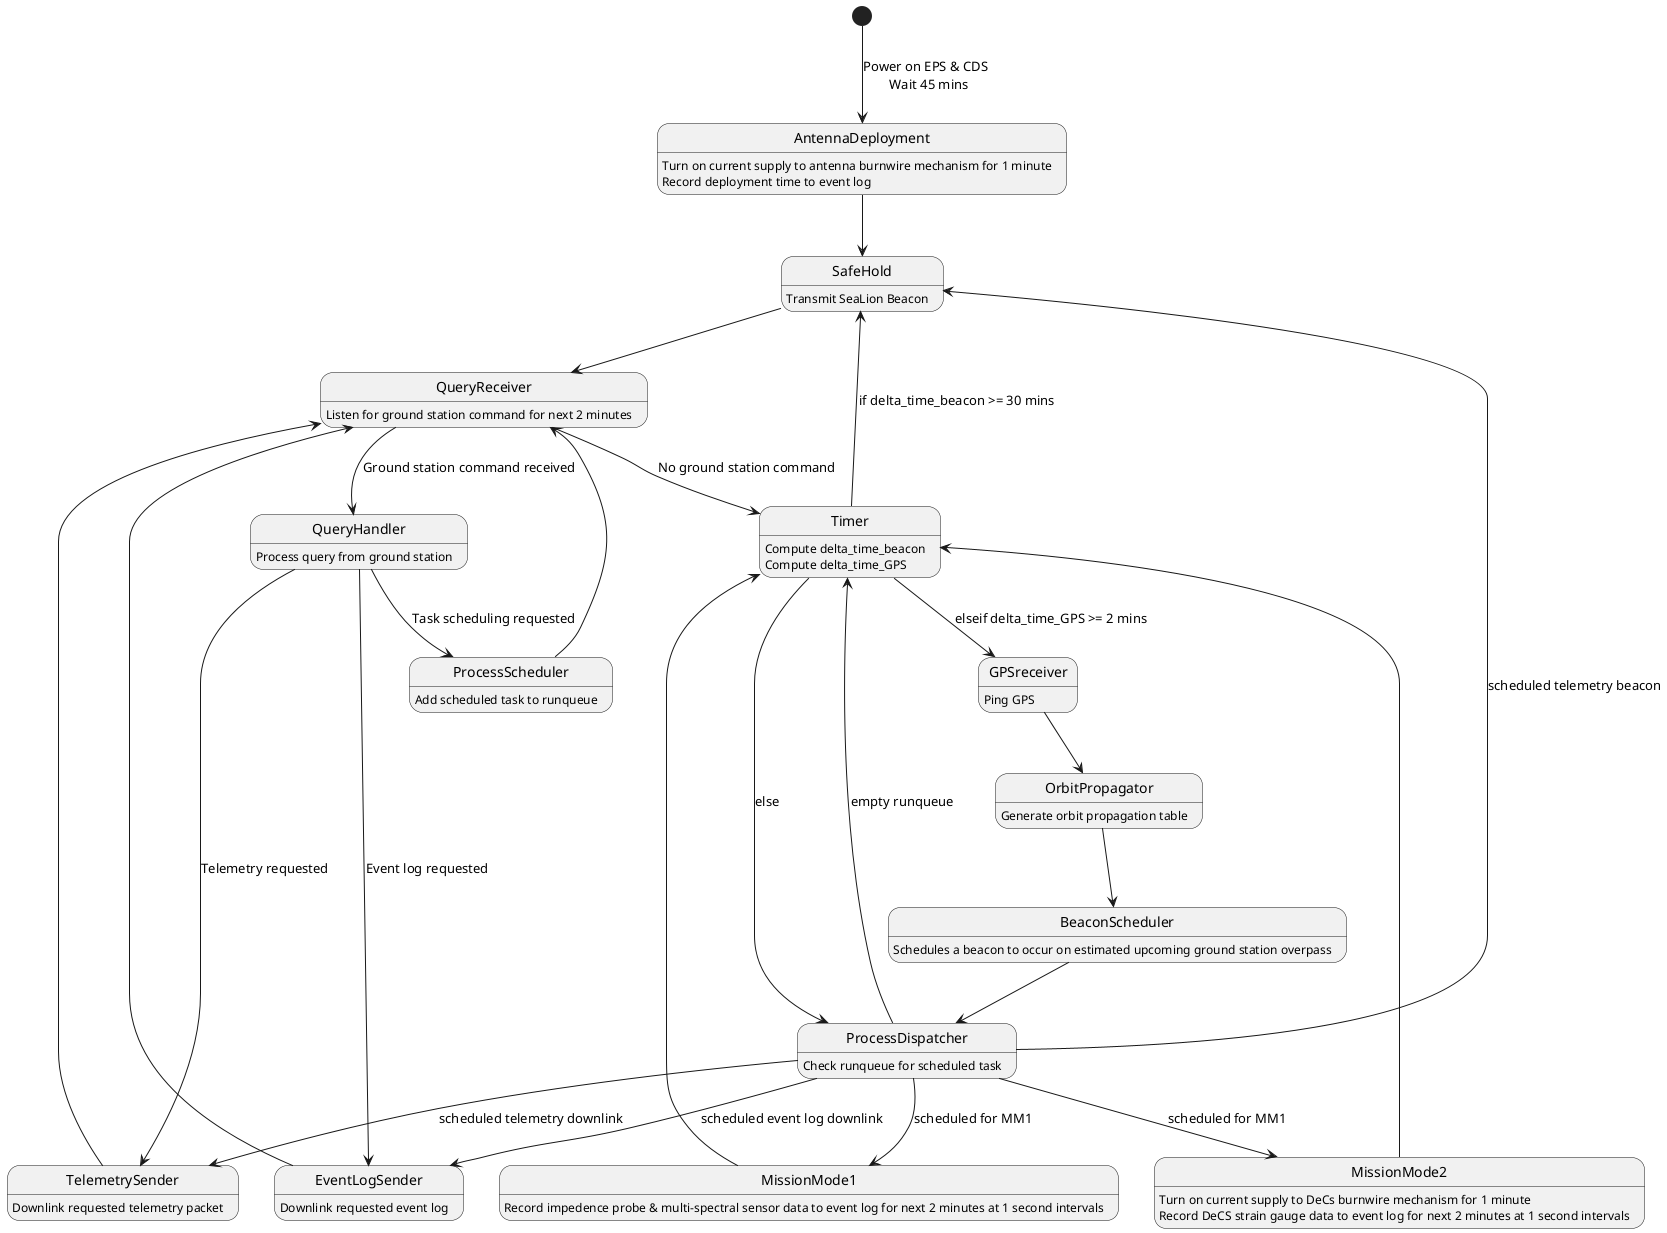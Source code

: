 @startuml

state AntennaDeployment
      AntennaDeployment : Turn on current supply to antenna burnwire mechanism for 1 minute
      AntennaDeployment : Record deployment time to event log
state SafeHold
      SafeHold : Transmit SeaLion Beacon
state QueryReceiver
      QueryReceiver : Listen for ground station command for next 2 minutes
state TelemetrySender
      TelemetrySender : Downlink requested telemetry packet
state EventLogSender
      EventLogSender : Downlink requested event log
state Timer
      Timer : Compute delta_time_beacon
      Timer : Compute delta_time_GPS
state MissionMode1
      MissionMode1 : Record impedence probe & multi-spectral sensor data to event log for next 2 minutes at 1 second intervals
state MissionMode2
      MissionMode2 : Turn on current supply to DeCs burnwire mechanism for 1 minute
      MissionMode2 : Record DeCS strain gauge data to event log for next 2 minutes at 1 second intervals
state ProcessDispatcher
      ProcessDispatcher : Check runqueue for scheduled task
state OrbitPropagator
      OrbitPropagator : Generate orbit propagation table
state BeaconScheduler
      BeaconScheduler : Schedules a beacon to occur on estimated upcoming ground station overpass
state GPSreceiver
      GPSreceiver : Ping GPS
state QueryHandler
      QueryHandler : Process query from ground station
state ProcessScheduler
      ProcessScheduler : Add scheduled task to runqueue

[*] --> AntennaDeployment : Power on EPS & CDS \n Wait 45 mins
AntennaDeployment --> SafeHold
SafeHold --> QueryReceiver
QueryReceiver --> QueryHandler : Ground station command received
QueryReceiver --> Timer : No ground station command
QueryHandler --> TelemetrySender : Telemetry requested
QueryHandler --> EventLogSender : Event log requested
QueryHandler --> ProcessScheduler : Task scheduling requested
TelemetrySender --> QueryReceiver
EventLogSender --> QueryReceiver
ProcessScheduler --> QueryReceiver
MissionMode1 --> Timer
MissionMode2 --> Timer
GPSreceiver --> OrbitPropagator
OrbitPropagator --> BeaconScheduler
BeaconScheduler --> ProcessDispatcher
Timer --> SafeHold : if delta_time_beacon >= 30 mins
Timer --> GPSreceiver : elseif delta_time_GPS >= 2 mins
Timer --> ProcessDispatcher : else
ProcessDispatcher --> MissionMode1 : scheduled for MM1
ProcessDispatcher --> MissionMode2 : scheduled for MM1
ProcessDispatcher --> Timer : empty runqueue
ProcessDispatcher --> EventLogSender : scheduled event log downlink
ProcessDispatcher --> TelemetrySender : scheduled telemetry downlink
ProcessDispatcher --> SafeHold : scheduled telemetry beacon
@enduml
